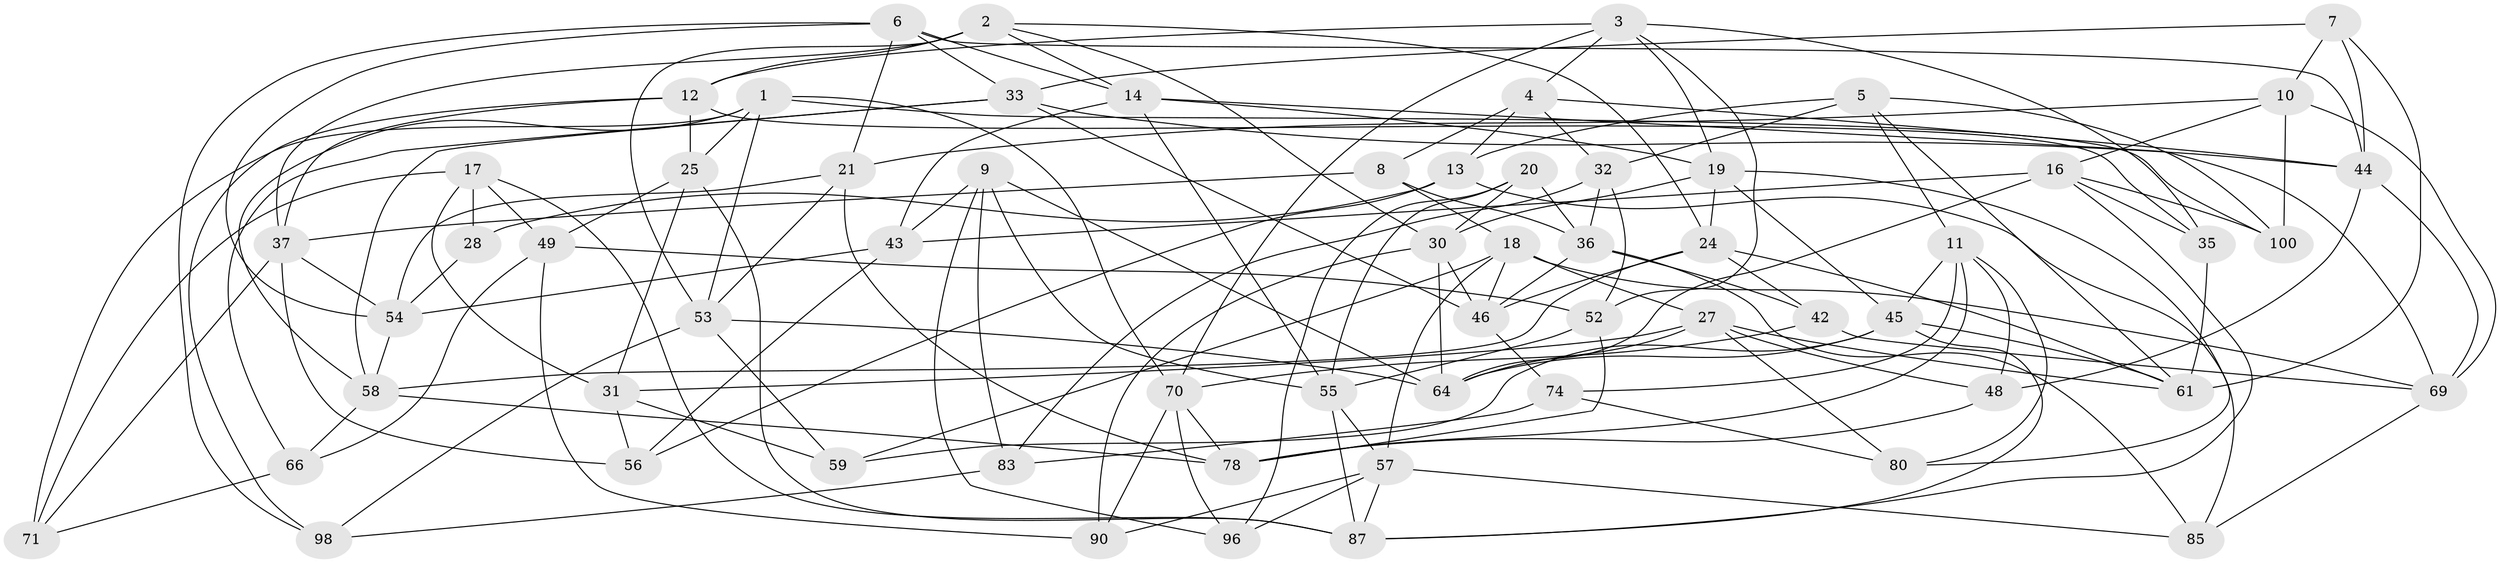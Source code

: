 // original degree distribution, {4: 1.0}
// Generated by graph-tools (version 1.1) at 2025/11/02/27/25 16:11:44]
// undirected, 62 vertices, 160 edges
graph export_dot {
graph [start="1"]
  node [color=gray90,style=filled];
  1 [super="+23"];
  2 [super="+22"];
  3 [super="+94"];
  4 [super="+15"];
  5 [super="+26"];
  6 [super="+50"];
  7;
  8;
  9 [super="+101"];
  10 [super="+81"];
  11 [super="+68"];
  12 [super="+62"];
  13 [super="+92"];
  14 [super="+65"];
  16 [super="+40"];
  17 [super="+41"];
  18 [super="+39"];
  19 [super="+34"];
  20;
  21 [super="+105"];
  24 [super="+84"];
  25 [super="+89"];
  27 [super="+29"];
  28;
  30 [super="+77"];
  31 [super="+75"];
  32 [super="+76"];
  33 [super="+102"];
  35;
  36 [super="+82"];
  37 [super="+38"];
  42;
  43 [super="+88"];
  44 [super="+47"];
  45 [super="+91"];
  46 [super="+51"];
  48;
  49 [super="+79"];
  52 [super="+72"];
  53 [super="+95"];
  54 [super="+93"];
  55 [super="+60"];
  56;
  57 [super="+73"];
  58 [super="+67"];
  59;
  61 [super="+63"];
  64 [super="+103"];
  66;
  69 [super="+86"];
  70 [super="+104"];
  71;
  74;
  78 [super="+97"];
  80;
  83;
  85;
  87 [super="+99"];
  90;
  96;
  98;
  100;
  1 -- 70;
  1 -- 71;
  1 -- 100;
  1 -- 53;
  1 -- 58;
  1 -- 25;
  2 -- 30;
  2 -- 37;
  2 -- 53;
  2 -- 24;
  2 -- 12;
  2 -- 14;
  3 -- 52;
  3 -- 19;
  3 -- 12;
  3 -- 35;
  3 -- 4;
  3 -- 70;
  4 -- 13 [weight=2];
  4 -- 8;
  4 -- 44;
  4 -- 32;
  5 -- 100;
  5 -- 32 [weight=2];
  5 -- 13;
  5 -- 61;
  5 -- 11;
  6 -- 98;
  6 -- 14;
  6 -- 44;
  6 -- 54;
  6 -- 33;
  6 -- 21;
  7 -- 61;
  7 -- 33;
  7 -- 44;
  7 -- 10;
  8 -- 37;
  8 -- 36;
  8 -- 18;
  9 -- 83;
  9 -- 55;
  9 -- 43 [weight=2];
  9 -- 96;
  9 -- 64;
  10 -- 21 [weight=2];
  10 -- 69;
  10 -- 16;
  10 -- 100;
  11 -- 48;
  11 -- 74;
  11 -- 78;
  11 -- 80;
  11 -- 45;
  12 -- 25;
  12 -- 98;
  12 -- 35;
  12 -- 37;
  13 -- 28;
  13 -- 56;
  13 -- 85;
  14 -- 69;
  14 -- 55;
  14 -- 19;
  14 -- 43;
  16 -- 35;
  16 -- 87;
  16 -- 100;
  16 -- 64;
  16 -- 43;
  17 -- 28 [weight=2];
  17 -- 31;
  17 -- 71;
  17 -- 49;
  17 -- 87;
  18 -- 59;
  18 -- 57;
  18 -- 46;
  18 -- 69;
  18 -- 27;
  19 -- 80;
  19 -- 45;
  19 -- 30;
  19 -- 24;
  20 -- 96;
  20 -- 55;
  20 -- 36;
  20 -- 30;
  21 -- 53;
  21 -- 78;
  21 -- 54;
  24 -- 42;
  24 -- 58;
  24 -- 61;
  24 -- 46;
  25 -- 31 [weight=2];
  25 -- 49;
  25 -- 87;
  27 -- 48;
  27 -- 31;
  27 -- 80;
  27 -- 64;
  27 -- 61;
  28 -- 54;
  30 -- 64;
  30 -- 46;
  30 -- 90;
  31 -- 59;
  31 -- 56;
  32 -- 83;
  32 -- 52;
  32 -- 36;
  33 -- 58;
  33 -- 66;
  33 -- 44;
  33 -- 46;
  35 -- 61;
  36 -- 85;
  36 -- 42;
  36 -- 46;
  37 -- 54;
  37 -- 56;
  37 -- 71;
  42 -- 70;
  42 -- 69;
  43 -- 54;
  43 -- 56;
  44 -- 48;
  44 -- 69;
  45 -- 64;
  45 -- 59;
  45 -- 61;
  45 -- 87;
  46 -- 74;
  48 -- 78;
  49 -- 52 [weight=2];
  49 -- 90;
  49 -- 66;
  52 -- 55;
  52 -- 78;
  53 -- 98;
  53 -- 64;
  53 -- 59;
  54 -- 58;
  55 -- 57;
  55 -- 87;
  57 -- 96;
  57 -- 90;
  57 -- 85;
  57 -- 87;
  58 -- 66;
  58 -- 78;
  66 -- 71;
  69 -- 85;
  70 -- 96;
  70 -- 78;
  70 -- 90;
  74 -- 80;
  74 -- 83;
  83 -- 98;
}
